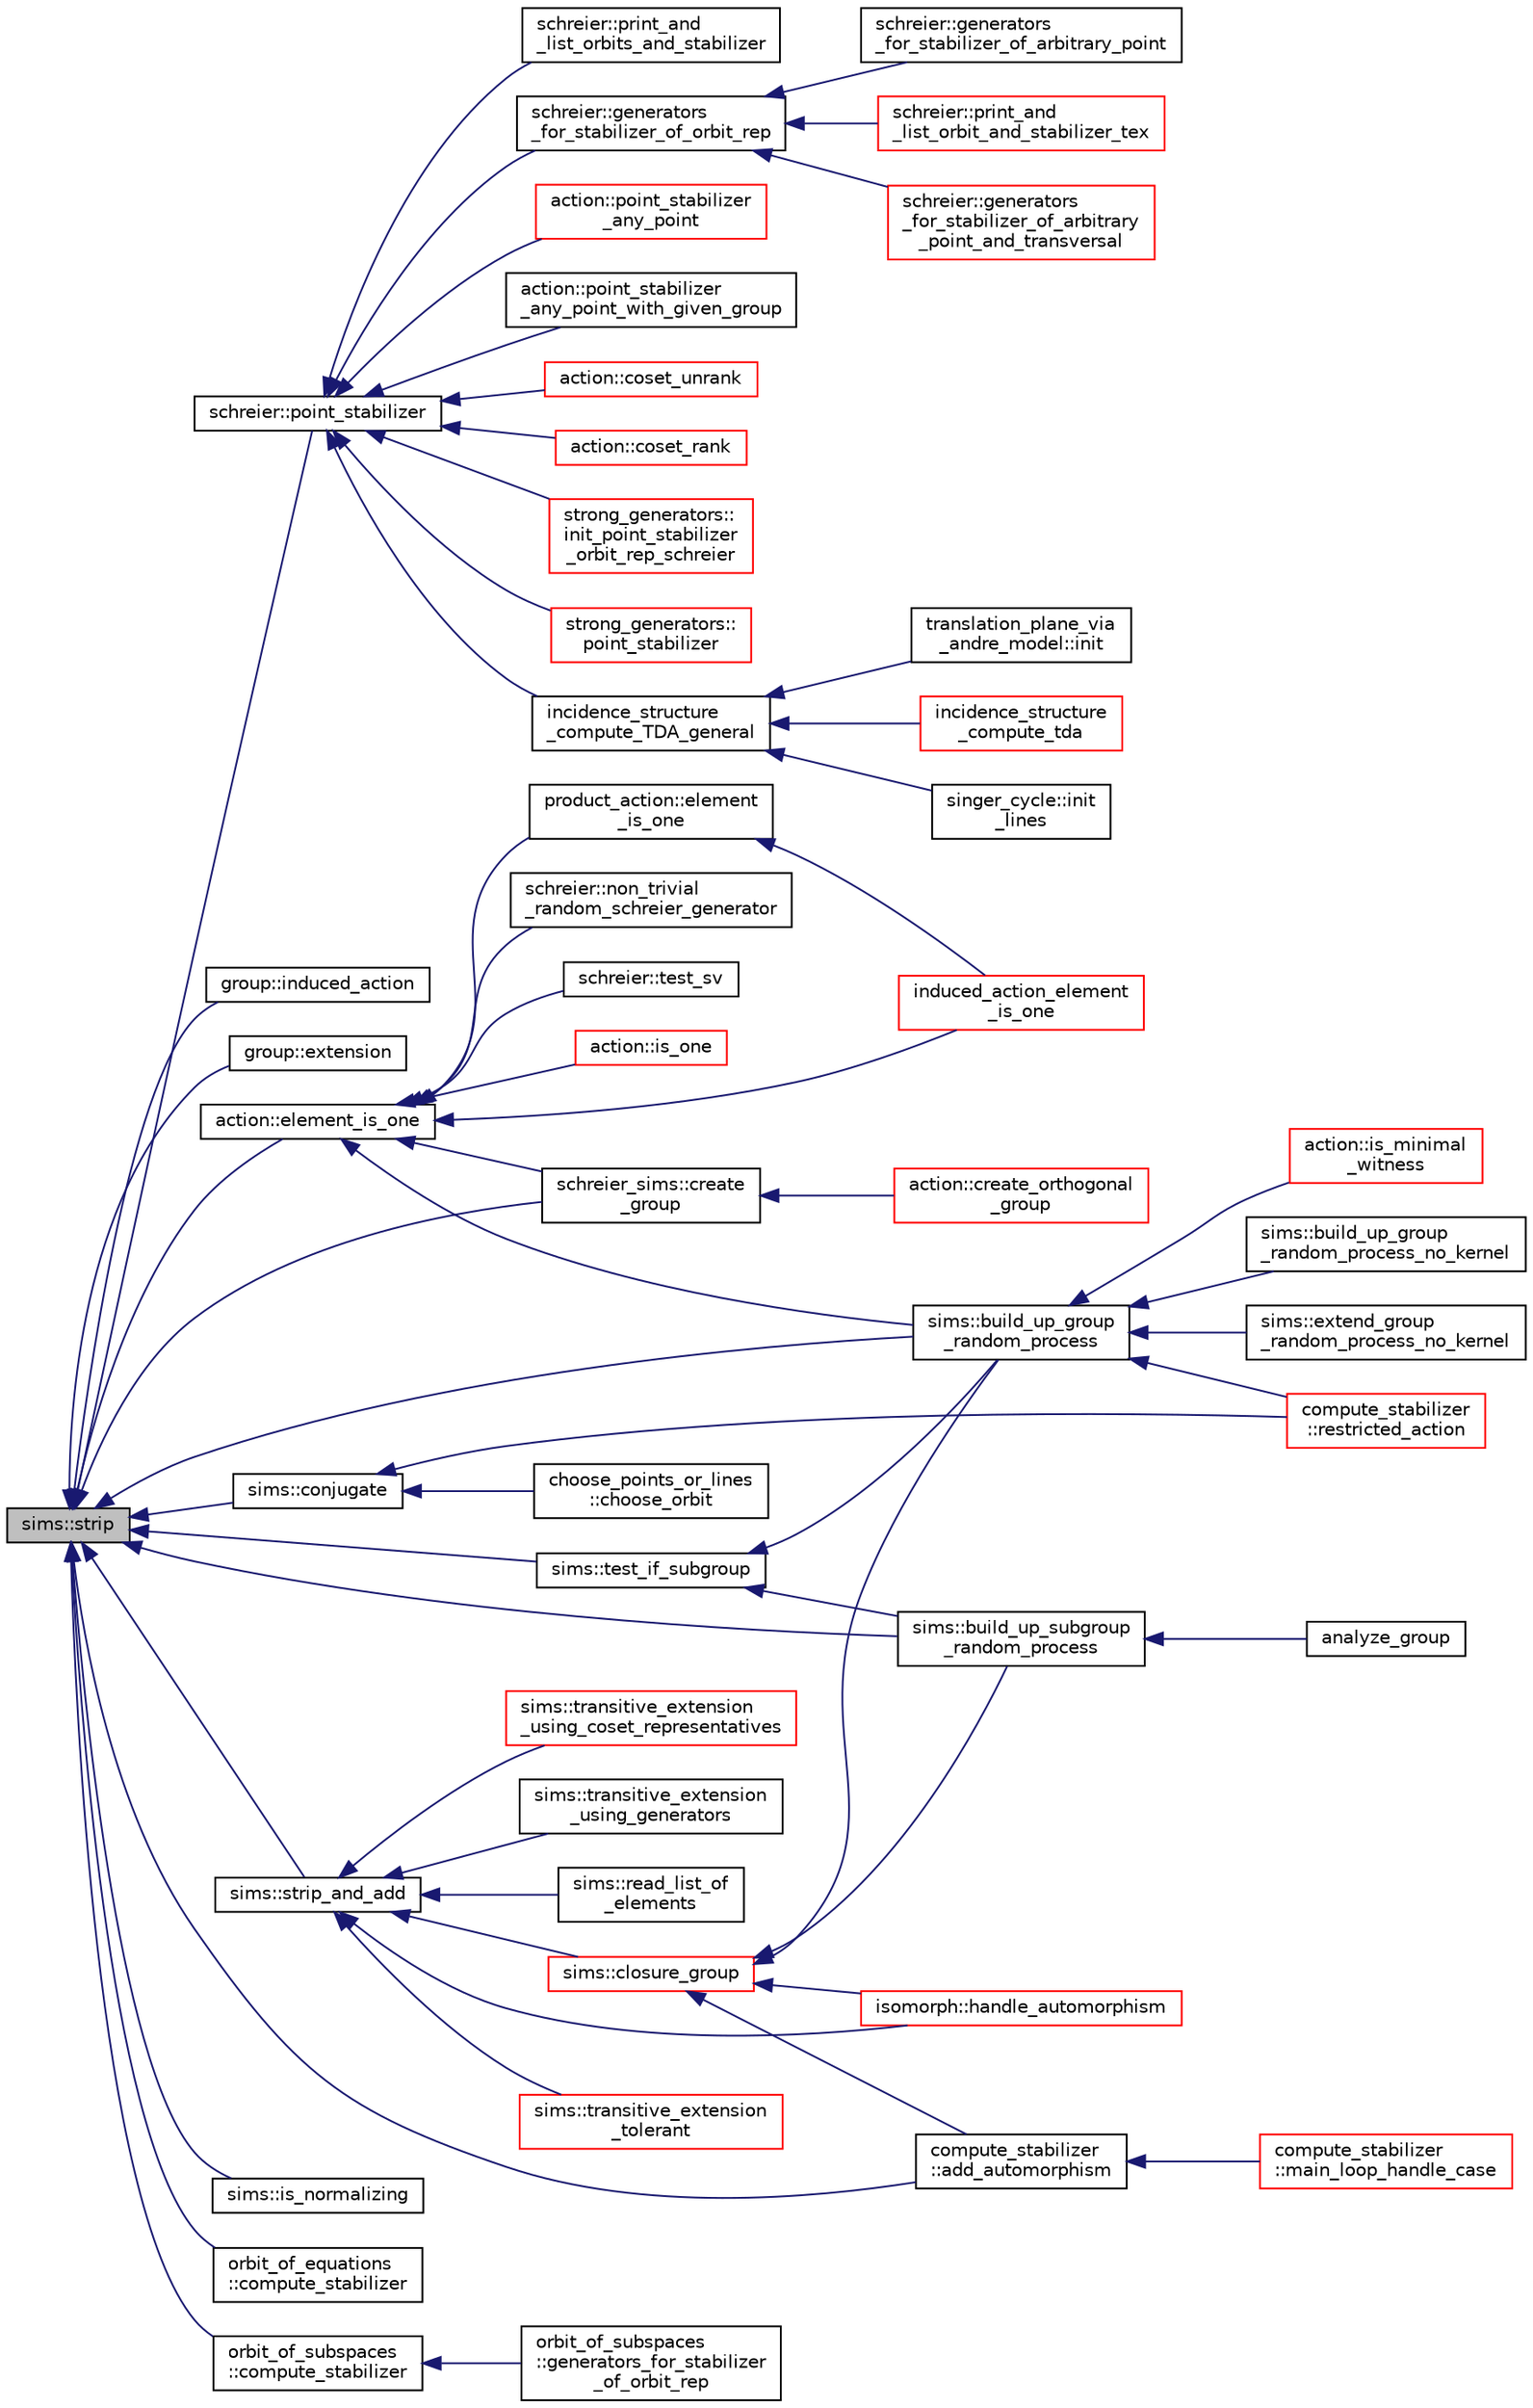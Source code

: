 digraph "sims::strip"
{
  edge [fontname="Helvetica",fontsize="10",labelfontname="Helvetica",labelfontsize="10"];
  node [fontname="Helvetica",fontsize="10",shape=record];
  rankdir="LR";
  Node10144 [label="sims::strip",height=0.2,width=0.4,color="black", fillcolor="grey75", style="filled", fontcolor="black"];
  Node10144 -> Node10145 [dir="back",color="midnightblue",fontsize="10",style="solid",fontname="Helvetica"];
  Node10145 [label="schreier::point_stabilizer",height=0.2,width=0.4,color="black", fillcolor="white", style="filled",URL="$d3/dd6/classschreier.html#a976a31dfe3238284d96fc200532c7077"];
  Node10145 -> Node10146 [dir="back",color="midnightblue",fontsize="10",style="solid",fontname="Helvetica"];
  Node10146 [label="incidence_structure\l_compute_TDA_general",height=0.2,width=0.4,color="black", fillcolor="white", style="filled",URL="$df/d74/tl__geometry_8h.html#a21ab759f6e646f3fe703c17f39361448"];
  Node10146 -> Node10147 [dir="back",color="midnightblue",fontsize="10",style="solid",fontname="Helvetica"];
  Node10147 [label="incidence_structure\l_compute_tda",height=0.2,width=0.4,color="red", fillcolor="white", style="filled",URL="$df/d74/tl__geometry_8h.html#ab3a7584f120bbaf752a5bd831d3ebf72"];
  Node10146 -> Node10149 [dir="back",color="midnightblue",fontsize="10",style="solid",fontname="Helvetica"];
  Node10149 [label="singer_cycle::init\l_lines",height=0.2,width=0.4,color="black", fillcolor="white", style="filled",URL="$d8/d13/classsinger__cycle.html#a817cbf613596d5db2cf5e926db8fa328"];
  Node10146 -> Node10150 [dir="back",color="midnightblue",fontsize="10",style="solid",fontname="Helvetica"];
  Node10150 [label="translation_plane_via\l_andre_model::init",height=0.2,width=0.4,color="black", fillcolor="white", style="filled",URL="$d1/dcc/classtranslation__plane__via__andre__model.html#adb424599de168ade331979a9218ee07b"];
  Node10145 -> Node10151 [dir="back",color="midnightblue",fontsize="10",style="solid",fontname="Helvetica"];
  Node10151 [label="schreier::print_and\l_list_orbits_and_stabilizer",height=0.2,width=0.4,color="black", fillcolor="white", style="filled",URL="$d3/dd6/classschreier.html#ad6b4fa4094b8c359f67b73fa73d7a159"];
  Node10145 -> Node10152 [dir="back",color="midnightblue",fontsize="10",style="solid",fontname="Helvetica"];
  Node10152 [label="schreier::generators\l_for_stabilizer_of_orbit_rep",height=0.2,width=0.4,color="black", fillcolor="white", style="filled",URL="$d3/dd6/classschreier.html#afd6fcc50900894e183d838f09e840da6"];
  Node10152 -> Node10153 [dir="back",color="midnightblue",fontsize="10",style="solid",fontname="Helvetica"];
  Node10153 [label="schreier::print_and\l_list_orbit_and_stabilizer_tex",height=0.2,width=0.4,color="red", fillcolor="white", style="filled",URL="$d3/dd6/classschreier.html#a52098502f3919b9b57e1ebb4feba42bb"];
  Node10152 -> Node10155 [dir="back",color="midnightblue",fontsize="10",style="solid",fontname="Helvetica"];
  Node10155 [label="schreier::generators\l_for_stabilizer_of_arbitrary\l_point_and_transversal",height=0.2,width=0.4,color="red", fillcolor="white", style="filled",URL="$d3/dd6/classschreier.html#a63e4acebeefabb5a5dd6f4c2a60398f5"];
  Node10152 -> Node10165 [dir="back",color="midnightblue",fontsize="10",style="solid",fontname="Helvetica"];
  Node10165 [label="schreier::generators\l_for_stabilizer_of_arbitrary_point",height=0.2,width=0.4,color="black", fillcolor="white", style="filled",URL="$d3/dd6/classschreier.html#aa6cc932d095c7acfbc2f764828fde3f8"];
  Node10145 -> Node10166 [dir="back",color="midnightblue",fontsize="10",style="solid",fontname="Helvetica"];
  Node10166 [label="action::point_stabilizer\l_any_point",height=0.2,width=0.4,color="red", fillcolor="white", style="filled",URL="$d2/d86/classaction.html#a32ab18e3be9f4412d340ee94de405c13"];
  Node10145 -> Node10168 [dir="back",color="midnightblue",fontsize="10",style="solid",fontname="Helvetica"];
  Node10168 [label="action::point_stabilizer\l_any_point_with_given_group",height=0.2,width=0.4,color="black", fillcolor="white", style="filled",URL="$d2/d86/classaction.html#a4892e0399ba1be9d5f0aae001f18d663"];
  Node10145 -> Node10169 [dir="back",color="midnightblue",fontsize="10",style="solid",fontname="Helvetica"];
  Node10169 [label="action::coset_unrank",height=0.2,width=0.4,color="red", fillcolor="white", style="filled",URL="$d2/d86/classaction.html#aeabf488f671d4e77a8a892eb58d82b34"];
  Node10145 -> Node10198 [dir="back",color="midnightblue",fontsize="10",style="solid",fontname="Helvetica"];
  Node10198 [label="action::coset_rank",height=0.2,width=0.4,color="red", fillcolor="white", style="filled",URL="$d2/d86/classaction.html#a5757c5b9562366be88526cc943c015e0"];
  Node10145 -> Node10202 [dir="back",color="midnightblue",fontsize="10",style="solid",fontname="Helvetica"];
  Node10202 [label="strong_generators::\linit_point_stabilizer\l_orbit_rep_schreier",height=0.2,width=0.4,color="red", fillcolor="white", style="filled",URL="$dc/d09/classstrong__generators.html#abca7016c4618063c8c65a62c4ca889b9"];
  Node10145 -> Node10204 [dir="back",color="midnightblue",fontsize="10",style="solid",fontname="Helvetica"];
  Node10204 [label="strong_generators::\lpoint_stabilizer",height=0.2,width=0.4,color="red", fillcolor="white", style="filled",URL="$dc/d09/classstrong__generators.html#ad7ce398640e75836a6a4dde4e305e9e0"];
  Node10144 -> Node10211 [dir="back",color="midnightblue",fontsize="10",style="solid",fontname="Helvetica"];
  Node10211 [label="group::induced_action",height=0.2,width=0.4,color="black", fillcolor="white", style="filled",URL="$d1/db7/classgroup.html#af6664c64704eb397874f42ed1ac7fed1"];
  Node10144 -> Node10212 [dir="back",color="midnightblue",fontsize="10",style="solid",fontname="Helvetica"];
  Node10212 [label="group::extension",height=0.2,width=0.4,color="black", fillcolor="white", style="filled",URL="$d1/db7/classgroup.html#a798cd01cad4d5616b67fa456b8b04008"];
  Node10144 -> Node10213 [dir="back",color="midnightblue",fontsize="10",style="solid",fontname="Helvetica"];
  Node10213 [label="action::element_is_one",height=0.2,width=0.4,color="black", fillcolor="white", style="filled",URL="$d2/d86/classaction.html#aeb623ab323a151f64d713288cd13224d"];
  Node10213 -> Node10214 [dir="back",color="midnightblue",fontsize="10",style="solid",fontname="Helvetica"];
  Node10214 [label="schreier::non_trivial\l_random_schreier_generator",height=0.2,width=0.4,color="black", fillcolor="white", style="filled",URL="$d3/dd6/classschreier.html#a9077ff6a0c61629d6e73aeb56b39a6a0"];
  Node10213 -> Node10215 [dir="back",color="midnightblue",fontsize="10",style="solid",fontname="Helvetica"];
  Node10215 [label="schreier::test_sv",height=0.2,width=0.4,color="black", fillcolor="white", style="filled",URL="$d3/dd6/classschreier.html#a3126deca325fbd23f1b7f03a1ef89dae"];
  Node10213 -> Node10216 [dir="back",color="midnightblue",fontsize="10",style="solid",fontname="Helvetica"];
  Node10216 [label="action::is_one",height=0.2,width=0.4,color="red", fillcolor="white", style="filled",URL="$d2/d86/classaction.html#a8c29d83d2e0d0bf5222e3699d6754580"];
  Node10213 -> Node10220 [dir="back",color="midnightblue",fontsize="10",style="solid",fontname="Helvetica"];
  Node10220 [label="induced_action_element\l_is_one",height=0.2,width=0.4,color="red", fillcolor="white", style="filled",URL="$d3/d27/interface_8_c.html#aadb6a2b56e25c82dd455de09bb4bda82"];
  Node10213 -> Node10389 [dir="back",color="midnightblue",fontsize="10",style="solid",fontname="Helvetica"];
  Node10389 [label="schreier_sims::create\l_group",height=0.2,width=0.4,color="black", fillcolor="white", style="filled",URL="$d0/da8/classschreier__sims.html#a1423aec8f5f7f69d0518cd4e69e29b07"];
  Node10389 -> Node10390 [dir="back",color="midnightblue",fontsize="10",style="solid",fontname="Helvetica"];
  Node10390 [label="action::create_orthogonal\l_group",height=0.2,width=0.4,color="red", fillcolor="white", style="filled",URL="$d2/d86/classaction.html#a9ec9857e52b35c91c52964a1c5701128"];
  Node10213 -> Node10391 [dir="back",color="midnightblue",fontsize="10",style="solid",fontname="Helvetica"];
  Node10391 [label="sims::build_up_group\l_random_process",height=0.2,width=0.4,color="black", fillcolor="white", style="filled",URL="$d9/df3/classsims.html#afde54d656304b5a92459615f2690ea64"];
  Node10391 -> Node10392 [dir="back",color="midnightblue",fontsize="10",style="solid",fontname="Helvetica"];
  Node10392 [label="action::is_minimal\l_witness",height=0.2,width=0.4,color="red", fillcolor="white", style="filled",URL="$d2/d86/classaction.html#aabf5ea4227f124eac2badc5d5225e220"];
  Node10391 -> Node10400 [dir="back",color="midnightblue",fontsize="10",style="solid",fontname="Helvetica"];
  Node10400 [label="sims::build_up_group\l_random_process_no_kernel",height=0.2,width=0.4,color="black", fillcolor="white", style="filled",URL="$d9/df3/classsims.html#a33747471a3e1ebdee59aff4edde62669"];
  Node10391 -> Node10401 [dir="back",color="midnightblue",fontsize="10",style="solid",fontname="Helvetica"];
  Node10401 [label="sims::extend_group\l_random_process_no_kernel",height=0.2,width=0.4,color="black", fillcolor="white", style="filled",URL="$d9/df3/classsims.html#a20958fd83e43b33c009e873b9df2fa11"];
  Node10391 -> Node10334 [dir="back",color="midnightblue",fontsize="10",style="solid",fontname="Helvetica"];
  Node10334 [label="compute_stabilizer\l::restricted_action",height=0.2,width=0.4,color="red", fillcolor="white", style="filled",URL="$d8/d30/classcompute__stabilizer.html#a895df470da0ac14f812c3c4b6f2280b9"];
  Node10213 -> Node10402 [dir="back",color="midnightblue",fontsize="10",style="solid",fontname="Helvetica"];
  Node10402 [label="product_action::element\l_is_one",height=0.2,width=0.4,color="black", fillcolor="white", style="filled",URL="$d8/d74/classproduct__action.html#ab1c6c2798ca1b38b880b65c23a9c7d0f"];
  Node10402 -> Node10220 [dir="back",color="midnightblue",fontsize="10",style="solid",fontname="Helvetica"];
  Node10144 -> Node10389 [dir="back",color="midnightblue",fontsize="10",style="solid",fontname="Helvetica"];
  Node10144 -> Node10403 [dir="back",color="midnightblue",fontsize="10",style="solid",fontname="Helvetica"];
  Node10403 [label="sims::strip_and_add",height=0.2,width=0.4,color="black", fillcolor="white", style="filled",URL="$d9/df3/classsims.html#a9b8596883351af7ca772a7b0866a4027"];
  Node10403 -> Node10404 [dir="back",color="midnightblue",fontsize="10",style="solid",fontname="Helvetica"];
  Node10404 [label="sims::transitive_extension\l_tolerant",height=0.2,width=0.4,color="red", fillcolor="white", style="filled",URL="$d9/df3/classsims.html#a826450b2a9f6edb57f02dd84cb43dd28"];
  Node10403 -> Node10407 [dir="back",color="midnightblue",fontsize="10",style="solid",fontname="Helvetica"];
  Node10407 [label="sims::transitive_extension\l_using_coset_representatives",height=0.2,width=0.4,color="red", fillcolor="white", style="filled",URL="$d9/df3/classsims.html#a16b0c199eba22eaf54b3900896725c44"];
  Node10403 -> Node10409 [dir="back",color="midnightblue",fontsize="10",style="solid",fontname="Helvetica"];
  Node10409 [label="sims::transitive_extension\l_using_generators",height=0.2,width=0.4,color="black", fillcolor="white", style="filled",URL="$d9/df3/classsims.html#abe87d351a703b4966c4a7dc23b7bcdc3"];
  Node10403 -> Node10410 [dir="back",color="midnightblue",fontsize="10",style="solid",fontname="Helvetica"];
  Node10410 [label="sims::closure_group",height=0.2,width=0.4,color="red", fillcolor="white", style="filled",URL="$d9/df3/classsims.html#a7ecab5d843b1960ba9386e1b5dd41b95"];
  Node10410 -> Node10391 [dir="back",color="midnightblue",fontsize="10",style="solid",fontname="Helvetica"];
  Node10410 -> Node10412 [dir="back",color="midnightblue",fontsize="10",style="solid",fontname="Helvetica"];
  Node10412 [label="sims::build_up_subgroup\l_random_process",height=0.2,width=0.4,color="black", fillcolor="white", style="filled",URL="$d9/df3/classsims.html#abd2e45239922c514c61c6ac523b72af0"];
  Node10412 -> Node10413 [dir="back",color="midnightblue",fontsize="10",style="solid",fontname="Helvetica"];
  Node10413 [label="analyze_group",height=0.2,width=0.4,color="black", fillcolor="white", style="filled",URL="$d0/d76/tl__algebra__and__number__theory_8h.html#acc445ef9d19e7fe78fbe1a057328958e"];
  Node10410 -> Node10414 [dir="back",color="midnightblue",fontsize="10",style="solid",fontname="Helvetica"];
  Node10414 [label="compute_stabilizer\l::add_automorphism",height=0.2,width=0.4,color="black", fillcolor="white", style="filled",URL="$d8/d30/classcompute__stabilizer.html#a502a7a928fa84be6c9ae36d5dac36b54"];
  Node10414 -> Node10332 [dir="back",color="midnightblue",fontsize="10",style="solid",fontname="Helvetica"];
  Node10332 [label="compute_stabilizer\l::main_loop_handle_case",height=0.2,width=0.4,color="red", fillcolor="white", style="filled",URL="$d8/d30/classcompute__stabilizer.html#a040fb5c6ad50133c5a16a35ed5b2ecc4"];
  Node10410 -> Node10363 [dir="back",color="midnightblue",fontsize="10",style="solid",fontname="Helvetica"];
  Node10363 [label="isomorph::handle_automorphism",height=0.2,width=0.4,color="red", fillcolor="white", style="filled",URL="$d3/d5f/classisomorph.html#a95e0ae39f992234f7cbeb6f1d57d82df"];
  Node10403 -> Node10415 [dir="back",color="midnightblue",fontsize="10",style="solid",fontname="Helvetica"];
  Node10415 [label="sims::read_list_of\l_elements",height=0.2,width=0.4,color="black", fillcolor="white", style="filled",URL="$d9/df3/classsims.html#ab7bb352911a48cf5c83b943be651f747"];
  Node10403 -> Node10363 [dir="back",color="midnightblue",fontsize="10",style="solid",fontname="Helvetica"];
  Node10144 -> Node10416 [dir="back",color="midnightblue",fontsize="10",style="solid",fontname="Helvetica"];
  Node10416 [label="sims::conjugate",height=0.2,width=0.4,color="black", fillcolor="white", style="filled",URL="$d9/df3/classsims.html#ae5fdcadcb51929b4f5c02347384d8b8d"];
  Node10416 -> Node10334 [dir="back",color="midnightblue",fontsize="10",style="solid",fontname="Helvetica"];
  Node10416 -> Node10417 [dir="back",color="midnightblue",fontsize="10",style="solid",fontname="Helvetica"];
  Node10417 [label="choose_points_or_lines\l::choose_orbit",height=0.2,width=0.4,color="black", fillcolor="white", style="filled",URL="$d6/d75/classchoose__points__or__lines.html#a17def7dc2b9407b483d887fb24fab74d"];
  Node10144 -> Node10418 [dir="back",color="midnightblue",fontsize="10",style="solid",fontname="Helvetica"];
  Node10418 [label="sims::test_if_subgroup",height=0.2,width=0.4,color="black", fillcolor="white", style="filled",URL="$d9/df3/classsims.html#a60f53e947f3a0949805cf0e422749bf5"];
  Node10418 -> Node10391 [dir="back",color="midnightblue",fontsize="10",style="solid",fontname="Helvetica"];
  Node10418 -> Node10412 [dir="back",color="midnightblue",fontsize="10",style="solid",fontname="Helvetica"];
  Node10144 -> Node10391 [dir="back",color="midnightblue",fontsize="10",style="solid",fontname="Helvetica"];
  Node10144 -> Node10419 [dir="back",color="midnightblue",fontsize="10",style="solid",fontname="Helvetica"];
  Node10419 [label="sims::is_normalizing",height=0.2,width=0.4,color="black", fillcolor="white", style="filled",URL="$d9/df3/classsims.html#a765233f627c6040b47d07b65ccb5529b"];
  Node10144 -> Node10412 [dir="back",color="midnightblue",fontsize="10",style="solid",fontname="Helvetica"];
  Node10144 -> Node10414 [dir="back",color="midnightblue",fontsize="10",style="solid",fontname="Helvetica"];
  Node10144 -> Node10420 [dir="back",color="midnightblue",fontsize="10",style="solid",fontname="Helvetica"];
  Node10420 [label="orbit_of_equations\l::compute_stabilizer",height=0.2,width=0.4,color="black", fillcolor="white", style="filled",URL="$dd/d23/classorbit__of__equations.html#ae91b1fc7aaed29d4cd3ece65d39eb300"];
  Node10144 -> Node10421 [dir="back",color="midnightblue",fontsize="10",style="solid",fontname="Helvetica"];
  Node10421 [label="orbit_of_subspaces\l::compute_stabilizer",height=0.2,width=0.4,color="black", fillcolor="white", style="filled",URL="$d5/d64/classorbit__of__subspaces.html#a417479ac6c67e0a70ccd873212f504a9"];
  Node10421 -> Node10422 [dir="back",color="midnightblue",fontsize="10",style="solid",fontname="Helvetica"];
  Node10422 [label="orbit_of_subspaces\l::generators_for_stabilizer\l_of_orbit_rep",height=0.2,width=0.4,color="black", fillcolor="white", style="filled",URL="$d5/d64/classorbit__of__subspaces.html#a79caaec8e5a402678982e3eb29ca7053"];
}
